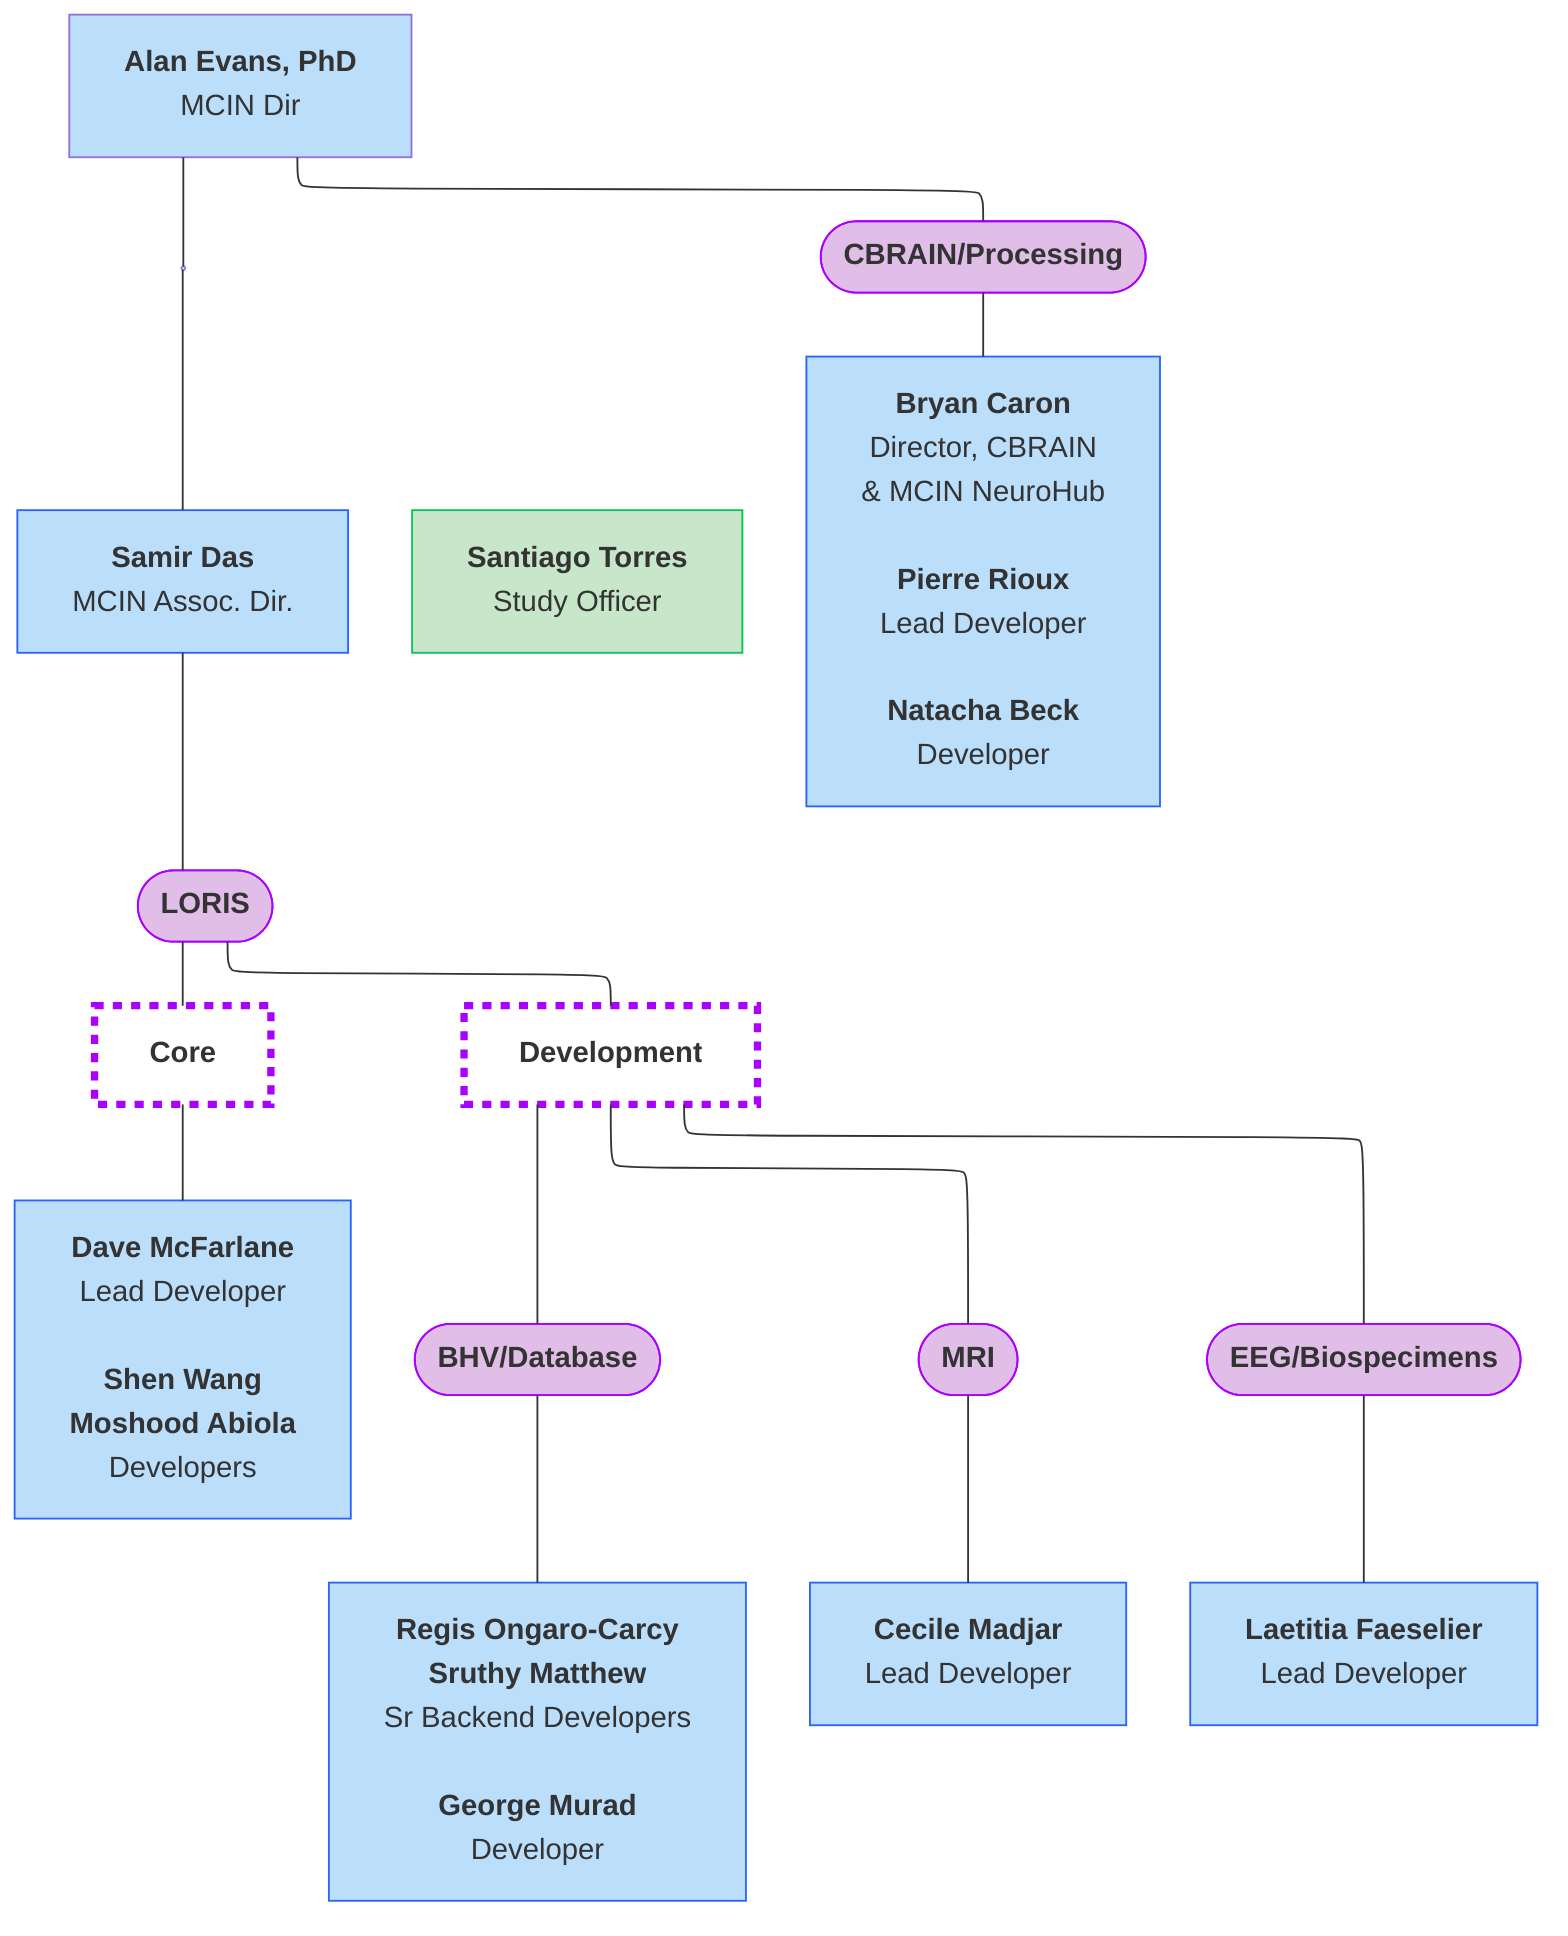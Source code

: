 ---
config:
  layout: elk
---
flowchart TB
    n1["<b>Alan Evans, PhD<br></b>MCIN Dir"] --- n2["Samir"] & n8(["<b>CBRAIN/Processing</b>"])
    n2 --- n5["<b>Samir Das<br></b>MCIN Assoc. Dir."]
    n2 ~~~ n6@{ label: "<b><span style=\"--tw-scale-x:\">Santiago Torres</span><br style=\"--tw-scale-x:\"></b><span style=\"background-color:\">Study Officer</span>" }
    n8 --- n9@{ label: "<b><span style=\"--tw-scale-x:\">Bryan Caron</span><br style=\"--tw-scale-x:\"></b><span style=\"background-color:\">Director, CBRAIN</span><br style=\"--tw-scale-x:\"><span style=\"background-color:\">&amp; MCIN NeuroHub</span><br style=\"--tw-scale-x:\"><br style=\"--tw-scale-x:\"><b><span style=\"--tw-scale-x:\">Pierre Rioux</span><br style=\"--tw-scale-x:\"></b><span style=\"background-color:\">Lead Developer</span><br style=\"--tw-scale-x:\"><br style=\"--tw-scale-x:\"><span style=\"--tw-scale-x:\"><b><span style=\"--tw-scale-x:\">Natacha Beck</span><br style=\"--tw-scale-x:\"></b></span><span style=\"background-color:\">Developer</span>" }
    n5 --- n10(["<b>LORIS</b>"])
    n10 --- n11["<b>Core</b>"] & n12["<b>Development</b>"]
    n11 --- n13@{ label: "<b><span style=\"--tw-scale-x:\">Dave McFarlane</span><br style=\"--tw-scale-x:\"></b><span style=\"background-color:\">Lead Developer</span><br style=\"--tw-scale-x:\"><br style=\"--tw-scale-x:\"><span style=\"background-color:\"><b>Shen Wang</b></span><span style=\"--tw-scale-x:\"><b><b><br style=\"--tw-scale-x:\"></b>Moshood Abiola</b></span><b><br style=\"--tw-scale-x:\"></b><span style=\"background-color:\">Developers</span>" }
    n12 --- n14(["<b>BHV/Database</b>"]) & n15(["<b>MRI</b>"]) & n16(["<b>EEG/Biospecimens</b>"])
    n6 ~~~ n10
    n14 --- n17@{ label: "<span style=\"--tw-scale-x:\"><b><span style=\"color:\">Regis Ongaro-Carcy</span><br>Sruthy Matthew</b></span><b><br style=\"--tw-scale-x:\"></b><span style=\"background-color:\">Sr Backend Developers</span><br style=\"--tw-scale-x:\"><br style=\"--tw-scale-x:\"><span style=\"--tw-scale-x:\"><b>George Murad<br style=\"--tw-scale-x:\"></b></span><span style=\"background-color:\">Developer</span>" }
    n15 --- n18@{ label: "<b><span style=\"--tw-scale-x:\">Cecile Madjar</span><br style=\"--tw-scale-x:\"></b><span style=\"background-color:\">Lead Developer</span>" }
    n16 --- n19@{ label: "<b><span style=\"--tw-scale-x:\">Laetitia Faeselier</span><br style=\"--tw-scale-x:\"></b><span style=\"background-color:\">Lead Developer</span>" }
    n2@{ shape: anchor}
    n6@{ shape: rect}
    n9@{ shape: rect}
    n11@{ shape: rect}
    n12@{ shape: rect}
    n13@{ shape: rect}
    n17@{ shape: rect}
    n18@{ shape: rect}
    n19@{ shape: rect}
    style n1 fill:#BBDEFB
    style n8 fill:#E1BEE7,stroke:#AA00FF
    style n5 fill:#BBDEFB,stroke:#2962FF
    style n6 fill:#C8E6C9,stroke:#00C853
    style n9 fill:#BBDEFB,stroke:#2962FF
    style n10 fill:#E1BEE7,stroke:#AA00FF
    style n11 fill:#FFFFFF,stroke:#AA00FF,stroke-width:4px,stroke-dasharray: 5
    style n12 fill:#FFFFFF,stroke:#AA00FF,stroke-width:4px,stroke-dasharray: 5
    style n13 fill:#BBDEFB,stroke:#2962FF
    style n14 fill:#E1BEE7,stroke:#AA00FF
    style n15 fill:#E1BEE7,stroke:#AA00FF
    style n16 fill:#E1BEE7,stroke:#AA00FF
    style n17 fill:#BBDEFB,stroke:#2962FF
    style n18 stroke:#2962FF,fill:#BBDEFB
    style n19 fill:#BBDEFB,stroke:#2962FF